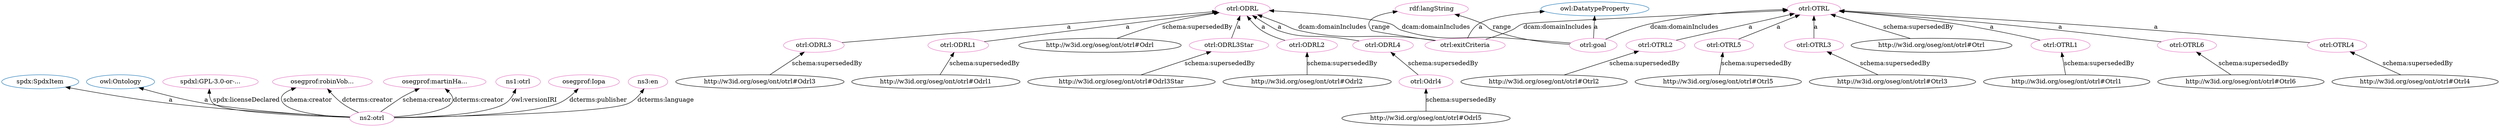digraph G {
  rankdir=BT
  node[height=.3]
"http://spdx.org/rdf/terms#SpdxItem" [fillcolor="#1f77b4" color="#1f77b4" label="spdx:SpdxItem"]
"http://w3id.org/oseg/ont/otrl#ODRL" [fillcolor="#1f77b4" color="#1f77b4" label="otrl:ODRL"]
"http://www.w3.org/2002/07/owl#DatatypeProperty" [fillcolor="#1f77b4" color="#1f77b4" label="owl:DatatypeProperty"]
"http://www.w3.org/2002/07/owl#Ontology" [fillcolor="#1f77b4" color="#1f77b4" label="owl:Ontology"]
"http://w3id.org/oseg/ont/otrl#OTRL" [fillcolor="#1f77b4" color="#1f77b4" label="otrl:OTRL"]
"http://w3id.org/oseg/ont/otrl#OTRL" [fillcolor="#e377c2" color="#e377c2" label="otrl:OTRL"]
"http://w3id.org/oseg/ont/otrl#ODRL3Star" [fillcolor="#e377c2" color="#e377c2" label="otrl:ODRL3Star"]
"http://w3id.org/oseg/ont/otrl#OTRL1" [fillcolor="#e377c2" color="#e377c2" label="otrl:OTRL1"]
"http://w3id.org/oseg/ont/otrl#ODRL2" [fillcolor="#e377c2" color="#e377c2" label="otrl:ODRL2"]
"http://w3id.org/oseg/ont/otrl#OTRL6" [fillcolor="#e377c2" color="#e377c2" label="otrl:OTRL6"]
"http://spdx.org/licenses/GPL-3.0-or-later" [fillcolor="#e377c2" color="#e377c2" label="spdxl:GPL-3.0-or-..."]
"http://w3id.org/oseg/ont/otrl#OTRL4" [fillcolor="#e377c2" color="#e377c2" label="otrl:OTRL4"]
"http://w3id.org/oseg/ont/otrl#OTRL2" [fillcolor="#e377c2" color="#e377c2" label="otrl:OTRL2"]
"http://w3id.org/oseg/ont/oseg-profiles#robinVobruba" [fillcolor="#e377c2" color="#e377c2" label="osegprof:robinVob..."]
"http://w3id.org/oseg/ont/oseg-profiles#martinHaeuer" [fillcolor="#e377c2" color="#e377c2" label="osegprof:martinHa..."]
"http://w3id.org/oseg/ont/otrl#exitCriteria" [fillcolor="#e377c2" color="#e377c2" label="otrl:exitCriteria"]
"http://w3id.org/oseg/ont/1.1.0/otrl" [fillcolor="#e377c2" color="#e377c2" label="ns1:otrl"]
"http://w3id.org/oseg/ont/otrl#Odrl4" [fillcolor="#e377c2" color="#e377c2" label="otrl:Odrl4"]
"http://w3id.org/oseg/ont/otrl" [fillcolor="#e377c2" color="#e377c2" label="ns2:otrl"]
"http://w3id.org/oseg/ont/otrl#OTRL5" [fillcolor="#e377c2" color="#e377c2" label="otrl:OTRL5"]
"http://w3id.org/oseg/ont/otrl#ODRL" [fillcolor="#e377c2" color="#e377c2" label="otrl:ODRL"]
"http://w3id.org/oseg/ont/otrl#OTRL3" [fillcolor="#e377c2" color="#e377c2" label="otrl:OTRL3"]
"http://w3id.org/oseg/ont/otrl#goal" [fillcolor="#e377c2" color="#e377c2" label="otrl:goal"]
"http://w3id.org/oseg/ont/otrl#ODRL4" [fillcolor="#e377c2" color="#e377c2" label="otrl:ODRL4"]
"http://www.w3.org/1999/02/22-rdf-syntax-ns#langString" [fillcolor="#e377c2" color="#e377c2" label="rdf:langString"]
"http://w3id.org/oseg/ont/otrl#ODRL3" [fillcolor="#e377c2" color="#e377c2" label="otrl:ODRL3"]
"http://w3id.org/oseg/ont/otrl#ODRL1" [fillcolor="#e377c2" color="#e377c2" label="otrl:ODRL1"]
"http://w3id.org/oseg/ont/oseg-profiles#Iopa" [fillcolor="#e377c2" color="#e377c2" label="osegprof:Iopa"]
"http://id.loc.gov/vocabulary/iso639-1/en" [fillcolor="#e377c2" color="#e377c2" label="ns3:en"]
  "http://w3id.org/oseg/ont/otrl#Otrl" -> "http://w3id.org/oseg/ont/otrl#OTRL" [label="schema:supersededBy"]
  "http://w3id.org/oseg/ont/otrl#ODRL3Star" -> "http://w3id.org/oseg/ont/otrl#ODRL" [label="a"]
  "http://w3id.org/oseg/ont/otrl#exitCriteria" -> "http://w3id.org/oseg/ont/otrl#OTRL" [label="dcam:domainIncludes"]
  "http://w3id.org/oseg/ont/otrl#OTRL1" -> "http://w3id.org/oseg/ont/otrl#OTRL" [label="a"]
  "http://w3id.org/oseg/ont/otrl#goal" -> "http://w3id.org/oseg/ont/otrl#OTRL" [label="dcam:domainIncludes"]
  "http://w3id.org/oseg/ont/otrl#ODRL2" -> "http://w3id.org/oseg/ont/otrl#ODRL" [label="a"]
  "http://w3id.org/oseg/ont/otrl#Otrl6" -> "http://w3id.org/oseg/ont/otrl#OTRL6" [label="schema:supersededBy"]
  "http://w3id.org/oseg/ont/otrl" -> "http://spdx.org/licenses/GPL-3.0-or-later" [label="spdx:licenseDeclared"]
  "http://w3id.org/oseg/ont/otrl#Otrl4" -> "http://w3id.org/oseg/ont/otrl#OTRL4" [label="schema:supersededBy"]
  "http://w3id.org/oseg/ont/otrl#Odrl2" -> "http://w3id.org/oseg/ont/otrl#ODRL2" [label="schema:supersededBy"]
  "http://w3id.org/oseg/ont/otrl#Otrl2" -> "http://w3id.org/oseg/ont/otrl#OTRL2" [label="schema:supersededBy"]
  "http://w3id.org/oseg/ont/otrl" -> "http://w3id.org/oseg/ont/oseg-profiles#robinVobruba" [label="schema:creator"]
  "http://w3id.org/oseg/ont/otrl" -> "http://w3id.org/oseg/ont/oseg-profiles#robinVobruba" [label="dcterms:creator"]
  "http://w3id.org/oseg/ont/otrl" -> "http://w3id.org/oseg/ont/oseg-profiles#martinHaeuer" [label="schema:creator"]
  "http://w3id.org/oseg/ont/otrl#exitCriteria" -> "http://www.w3.org/2002/07/owl#DatatypeProperty" [label="a"]
  "http://w3id.org/oseg/ont/otrl" -> "http://w3id.org/oseg/ont/1.1.0/otrl" [label="owl:versionIRI"]
  "http://w3id.org/oseg/ont/otrl#Odrl5" -> "http://w3id.org/oseg/ont/otrl#Odrl4" [label="schema:supersededBy"]
  "http://w3id.org/oseg/ont/otrl#Odrl3Star" -> "http://w3id.org/oseg/ont/otrl#ODRL3Star" [label="schema:supersededBy"]
  "http://w3id.org/oseg/ont/otrl" -> "http://www.w3.org/2002/07/owl#Ontology" [label="a"]
  "http://w3id.org/oseg/ont/otrl" -> "http://spdx.org/rdf/terms#SpdxItem" [label="a"]
  "http://w3id.org/oseg/ont/otrl#Otrl5" -> "http://w3id.org/oseg/ont/otrl#OTRL5" [label="schema:supersededBy"]
  "http://w3id.org/oseg/ont/otrl#Otrl1" -> "http://w3id.org/oseg/ont/otrl#OTRL1" [label="schema:supersededBy"]
  "http://w3id.org/oseg/ont/otrl#OTRL5" -> "http://w3id.org/oseg/ont/otrl#OTRL" [label="a"]
  "http://w3id.org/oseg/ont/otrl#exitCriteria" -> "http://w3id.org/oseg/ont/otrl#ODRL" [label="dcam:domainIncludes"]
  "http://w3id.org/oseg/ont/otrl#OTRL3" -> "http://w3id.org/oseg/ont/otrl#OTRL" [label="a"]
  "http://w3id.org/oseg/ont/otrl#goal" -> "http://w3id.org/oseg/ont/otrl#ODRL" [label="dcam:domainIncludes"]
  "http://w3id.org/oseg/ont/otrl" -> "http://w3id.org/oseg/ont/oseg-profiles#martinHaeuer" [label="dcterms:creator"]
  "http://w3id.org/oseg/ont/otrl#goal" -> "http://www.w3.org/2002/07/owl#DatatypeProperty" [label="a"]
  "http://w3id.org/oseg/ont/otrl#ODRL4" -> "http://w3id.org/oseg/ont/otrl#ODRL" [label="a"]
  "http://w3id.org/oseg/ont/otrl#exitCriteria" -> "http://www.w3.org/1999/02/22-rdf-syntax-ns#langString" [label="range"]
  "http://w3id.org/oseg/ont/otrl#Odrl3" -> "http://w3id.org/oseg/ont/otrl#ODRL3" [label="schema:supersededBy"]
  "http://w3id.org/oseg/ont/otrl#Odrl4" -> "http://w3id.org/oseg/ont/otrl#ODRL4" [label="schema:supersededBy"]
  "http://w3id.org/oseg/ont/otrl#OTRL6" -> "http://w3id.org/oseg/ont/otrl#OTRL" [label="a"]
  "http://w3id.org/oseg/ont/otrl#OTRL4" -> "http://w3id.org/oseg/ont/otrl#OTRL" [label="a"]
  "http://w3id.org/oseg/ont/otrl#Odrl1" -> "http://w3id.org/oseg/ont/otrl#ODRL1" [label="schema:supersededBy"]
  "http://w3id.org/oseg/ont/otrl" -> "http://w3id.org/oseg/ont/oseg-profiles#Iopa" [label="dcterms:publisher"]
  "http://w3id.org/oseg/ont/otrl#Otrl3" -> "http://w3id.org/oseg/ont/otrl#OTRL3" [label="schema:supersededBy"]
  "http://w3id.org/oseg/ont/otrl#Odrl" -> "http://w3id.org/oseg/ont/otrl#ODRL" [label="schema:supersededBy"]
  "http://w3id.org/oseg/ont/otrl#ODRL3" -> "http://w3id.org/oseg/ont/otrl#ODRL" [label="a"]
  "http://w3id.org/oseg/ont/otrl#ODRL1" -> "http://w3id.org/oseg/ont/otrl#ODRL" [label="a"]
  "http://w3id.org/oseg/ont/otrl#goal" -> "http://www.w3.org/1999/02/22-rdf-syntax-ns#langString" [label="range"]
  "http://w3id.org/oseg/ont/otrl#OTRL2" -> "http://w3id.org/oseg/ont/otrl#OTRL" [label="a"]
  "http://w3id.org/oseg/ont/otrl" -> "http://id.loc.gov/vocabulary/iso639-1/en" [label="dcterms:language"]
}
